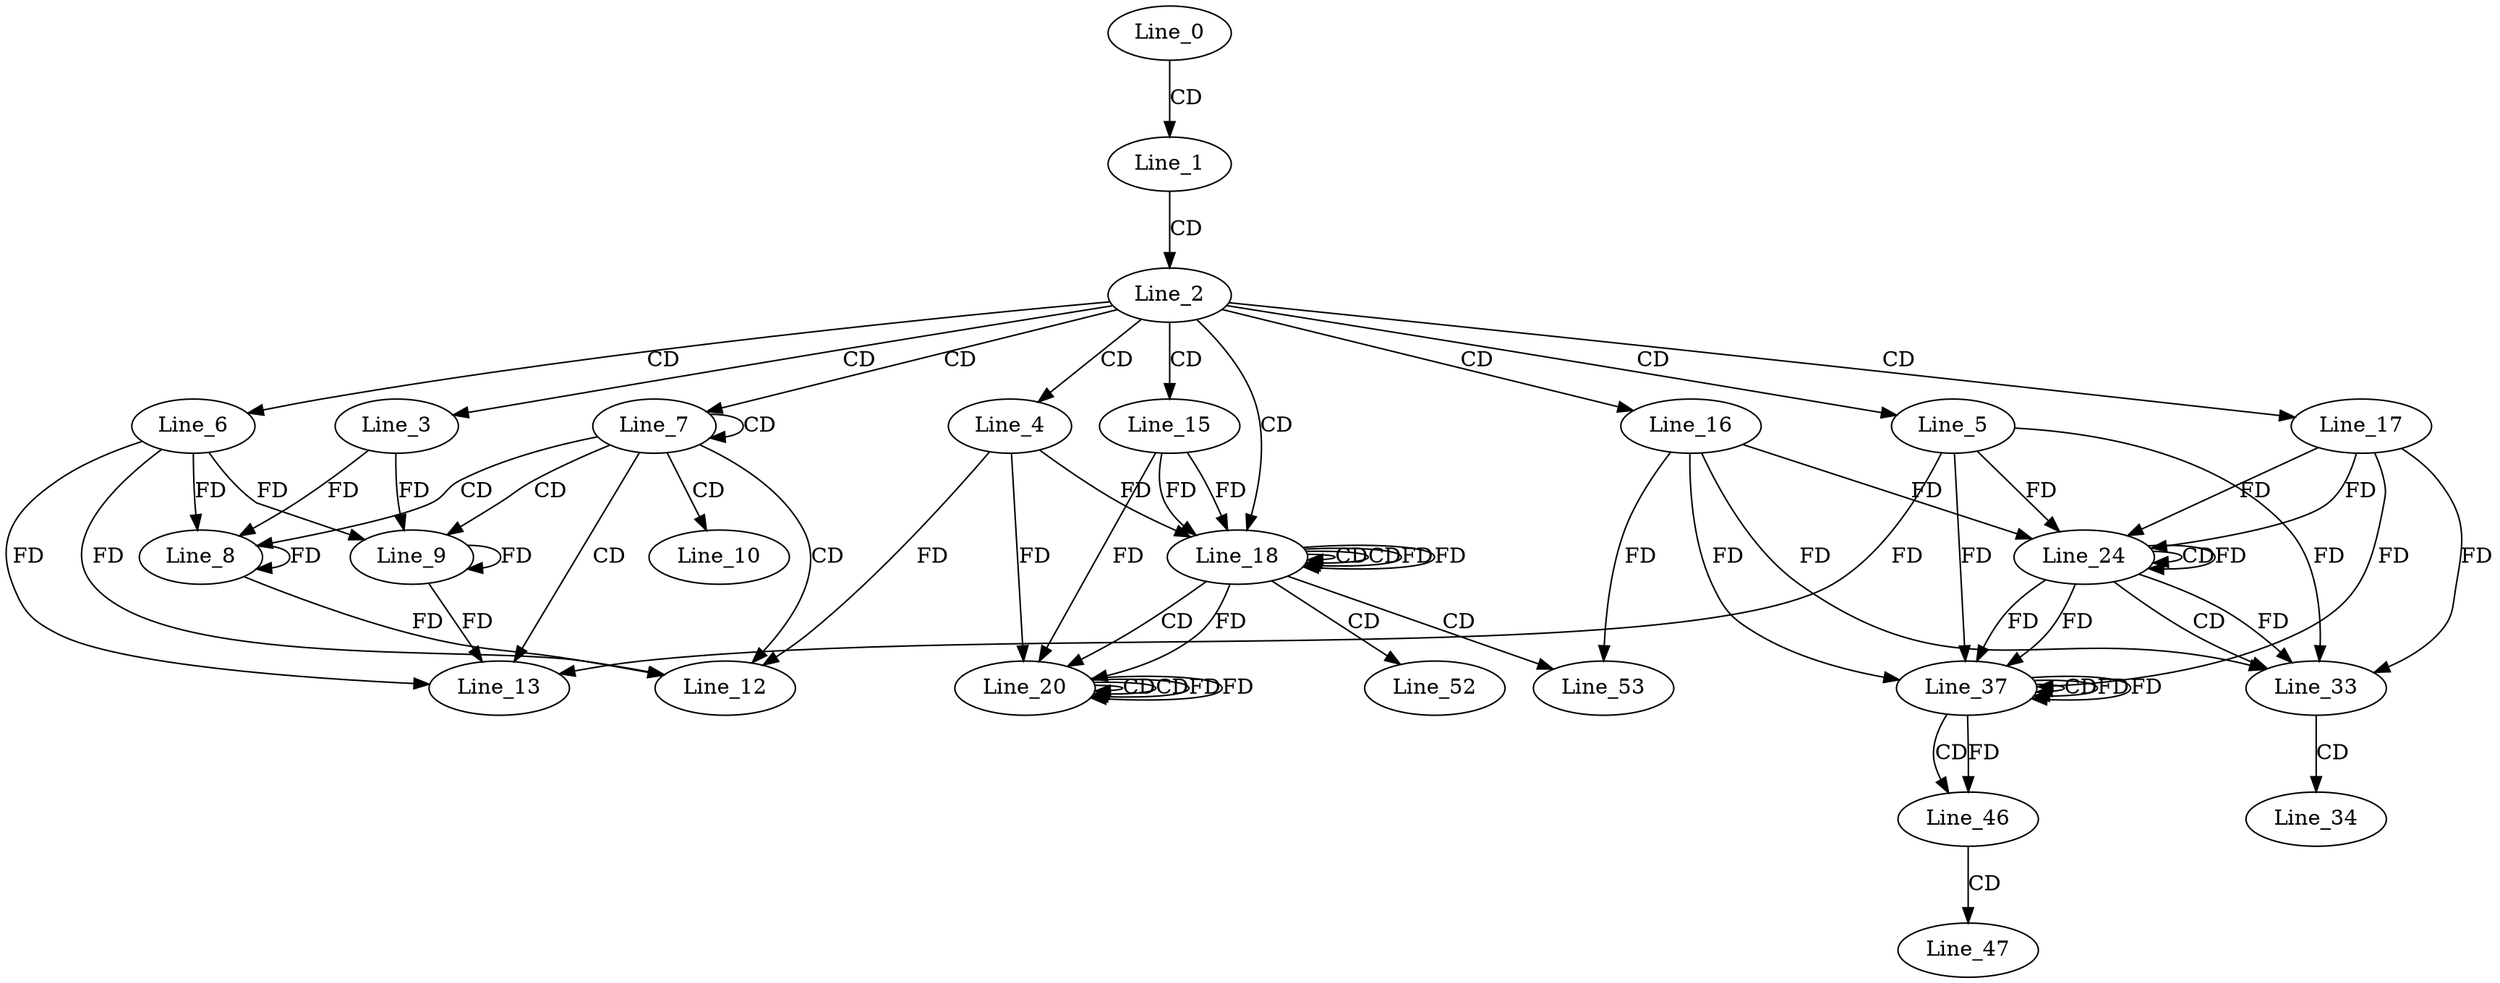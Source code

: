 digraph G {
  Line_0;
  Line_1;
  Line_2;
  Line_3;
  Line_4;
  Line_5;
  Line_6;
  Line_7;
  Line_8;
  Line_8;
  Line_9;
  Line_9;
  Line_10;
  Line_12;
  Line_13;
  Line_15;
  Line_16;
  Line_17;
  Line_18;
  Line_18;
  Line_18;
  Line_18;
  Line_20;
  Line_20;
  Line_20;
  Line_20;
  Line_24;
  Line_24;
  Line_24;
  Line_24;
  Line_33;
  Line_33;
  Line_34;
  Line_37;
  Line_37;
  Line_37;
  Line_37;
  Line_46;
  Line_46;
  Line_47;
  Line_52;
  Line_53;
  Line_0 -> Line_1 [ label="CD" ];
  Line_1 -> Line_2 [ label="CD" ];
  Line_2 -> Line_3 [ label="CD" ];
  Line_2 -> Line_4 [ label="CD" ];
  Line_2 -> Line_5 [ label="CD" ];
  Line_2 -> Line_6 [ label="CD" ];
  Line_2 -> Line_7 [ label="CD" ];
  Line_7 -> Line_7 [ label="CD" ];
  Line_7 -> Line_8 [ label="CD" ];
  Line_8 -> Line_8 [ label="FD" ];
  Line_6 -> Line_8 [ label="FD" ];
  Line_3 -> Line_8 [ label="FD" ];
  Line_7 -> Line_9 [ label="CD" ];
  Line_9 -> Line_9 [ label="FD" ];
  Line_6 -> Line_9 [ label="FD" ];
  Line_3 -> Line_9 [ label="FD" ];
  Line_7 -> Line_10 [ label="CD" ];
  Line_7 -> Line_12 [ label="CD" ];
  Line_4 -> Line_12 [ label="FD" ];
  Line_8 -> Line_12 [ label="FD" ];
  Line_6 -> Line_12 [ label="FD" ];
  Line_7 -> Line_13 [ label="CD" ];
  Line_5 -> Line_13 [ label="FD" ];
  Line_9 -> Line_13 [ label="FD" ];
  Line_6 -> Line_13 [ label="FD" ];
  Line_2 -> Line_15 [ label="CD" ];
  Line_2 -> Line_16 [ label="CD" ];
  Line_2 -> Line_17 [ label="CD" ];
  Line_2 -> Line_18 [ label="CD" ];
  Line_18 -> Line_18 [ label="CD" ];
  Line_15 -> Line_18 [ label="FD" ];
  Line_4 -> Line_18 [ label="FD" ];
  Line_18 -> Line_18 [ label="CD" ];
  Line_18 -> Line_18 [ label="FD" ];
  Line_15 -> Line_18 [ label="FD" ];
  Line_18 -> Line_20 [ label="CD" ];
  Line_20 -> Line_20 [ label="CD" ];
  Line_20 -> Line_20 [ label="CD" ];
  Line_4 -> Line_20 [ label="FD" ];
  Line_18 -> Line_20 [ label="FD" ];
  Line_15 -> Line_20 [ label="FD" ];
  Line_20 -> Line_20 [ label="FD" ];
  Line_17 -> Line_24 [ label="FD" ];
  Line_5 -> Line_24 [ label="FD" ];
  Line_16 -> Line_24 [ label="FD" ];
  Line_24 -> Line_24 [ label="CD" ];
  Line_24 -> Line_24 [ label="FD" ];
  Line_17 -> Line_24 [ label="FD" ];
  Line_24 -> Line_33 [ label="CD" ];
  Line_24 -> Line_33 [ label="FD" ];
  Line_17 -> Line_33 [ label="FD" ];
  Line_5 -> Line_33 [ label="FD" ];
  Line_16 -> Line_33 [ label="FD" ];
  Line_33 -> Line_34 [ label="CD" ];
  Line_24 -> Line_37 [ label="FD" ];
  Line_5 -> Line_37 [ label="FD" ];
  Line_16 -> Line_37 [ label="FD" ];
  Line_37 -> Line_37 [ label="CD" ];
  Line_37 -> Line_37 [ label="FD" ];
  Line_24 -> Line_37 [ label="FD" ];
  Line_17 -> Line_37 [ label="FD" ];
  Line_37 -> Line_46 [ label="CD" ];
  Line_37 -> Line_46 [ label="FD" ];
  Line_46 -> Line_47 [ label="CD" ];
  Line_18 -> Line_52 [ label="CD" ];
  Line_18 -> Line_53 [ label="CD" ];
  Line_16 -> Line_53 [ label="FD" ];
  Line_18 -> Line_18 [ label="FD" ];
  Line_20 -> Line_20 [ label="FD" ];
  Line_37 -> Line_37 [ label="FD" ];
}

